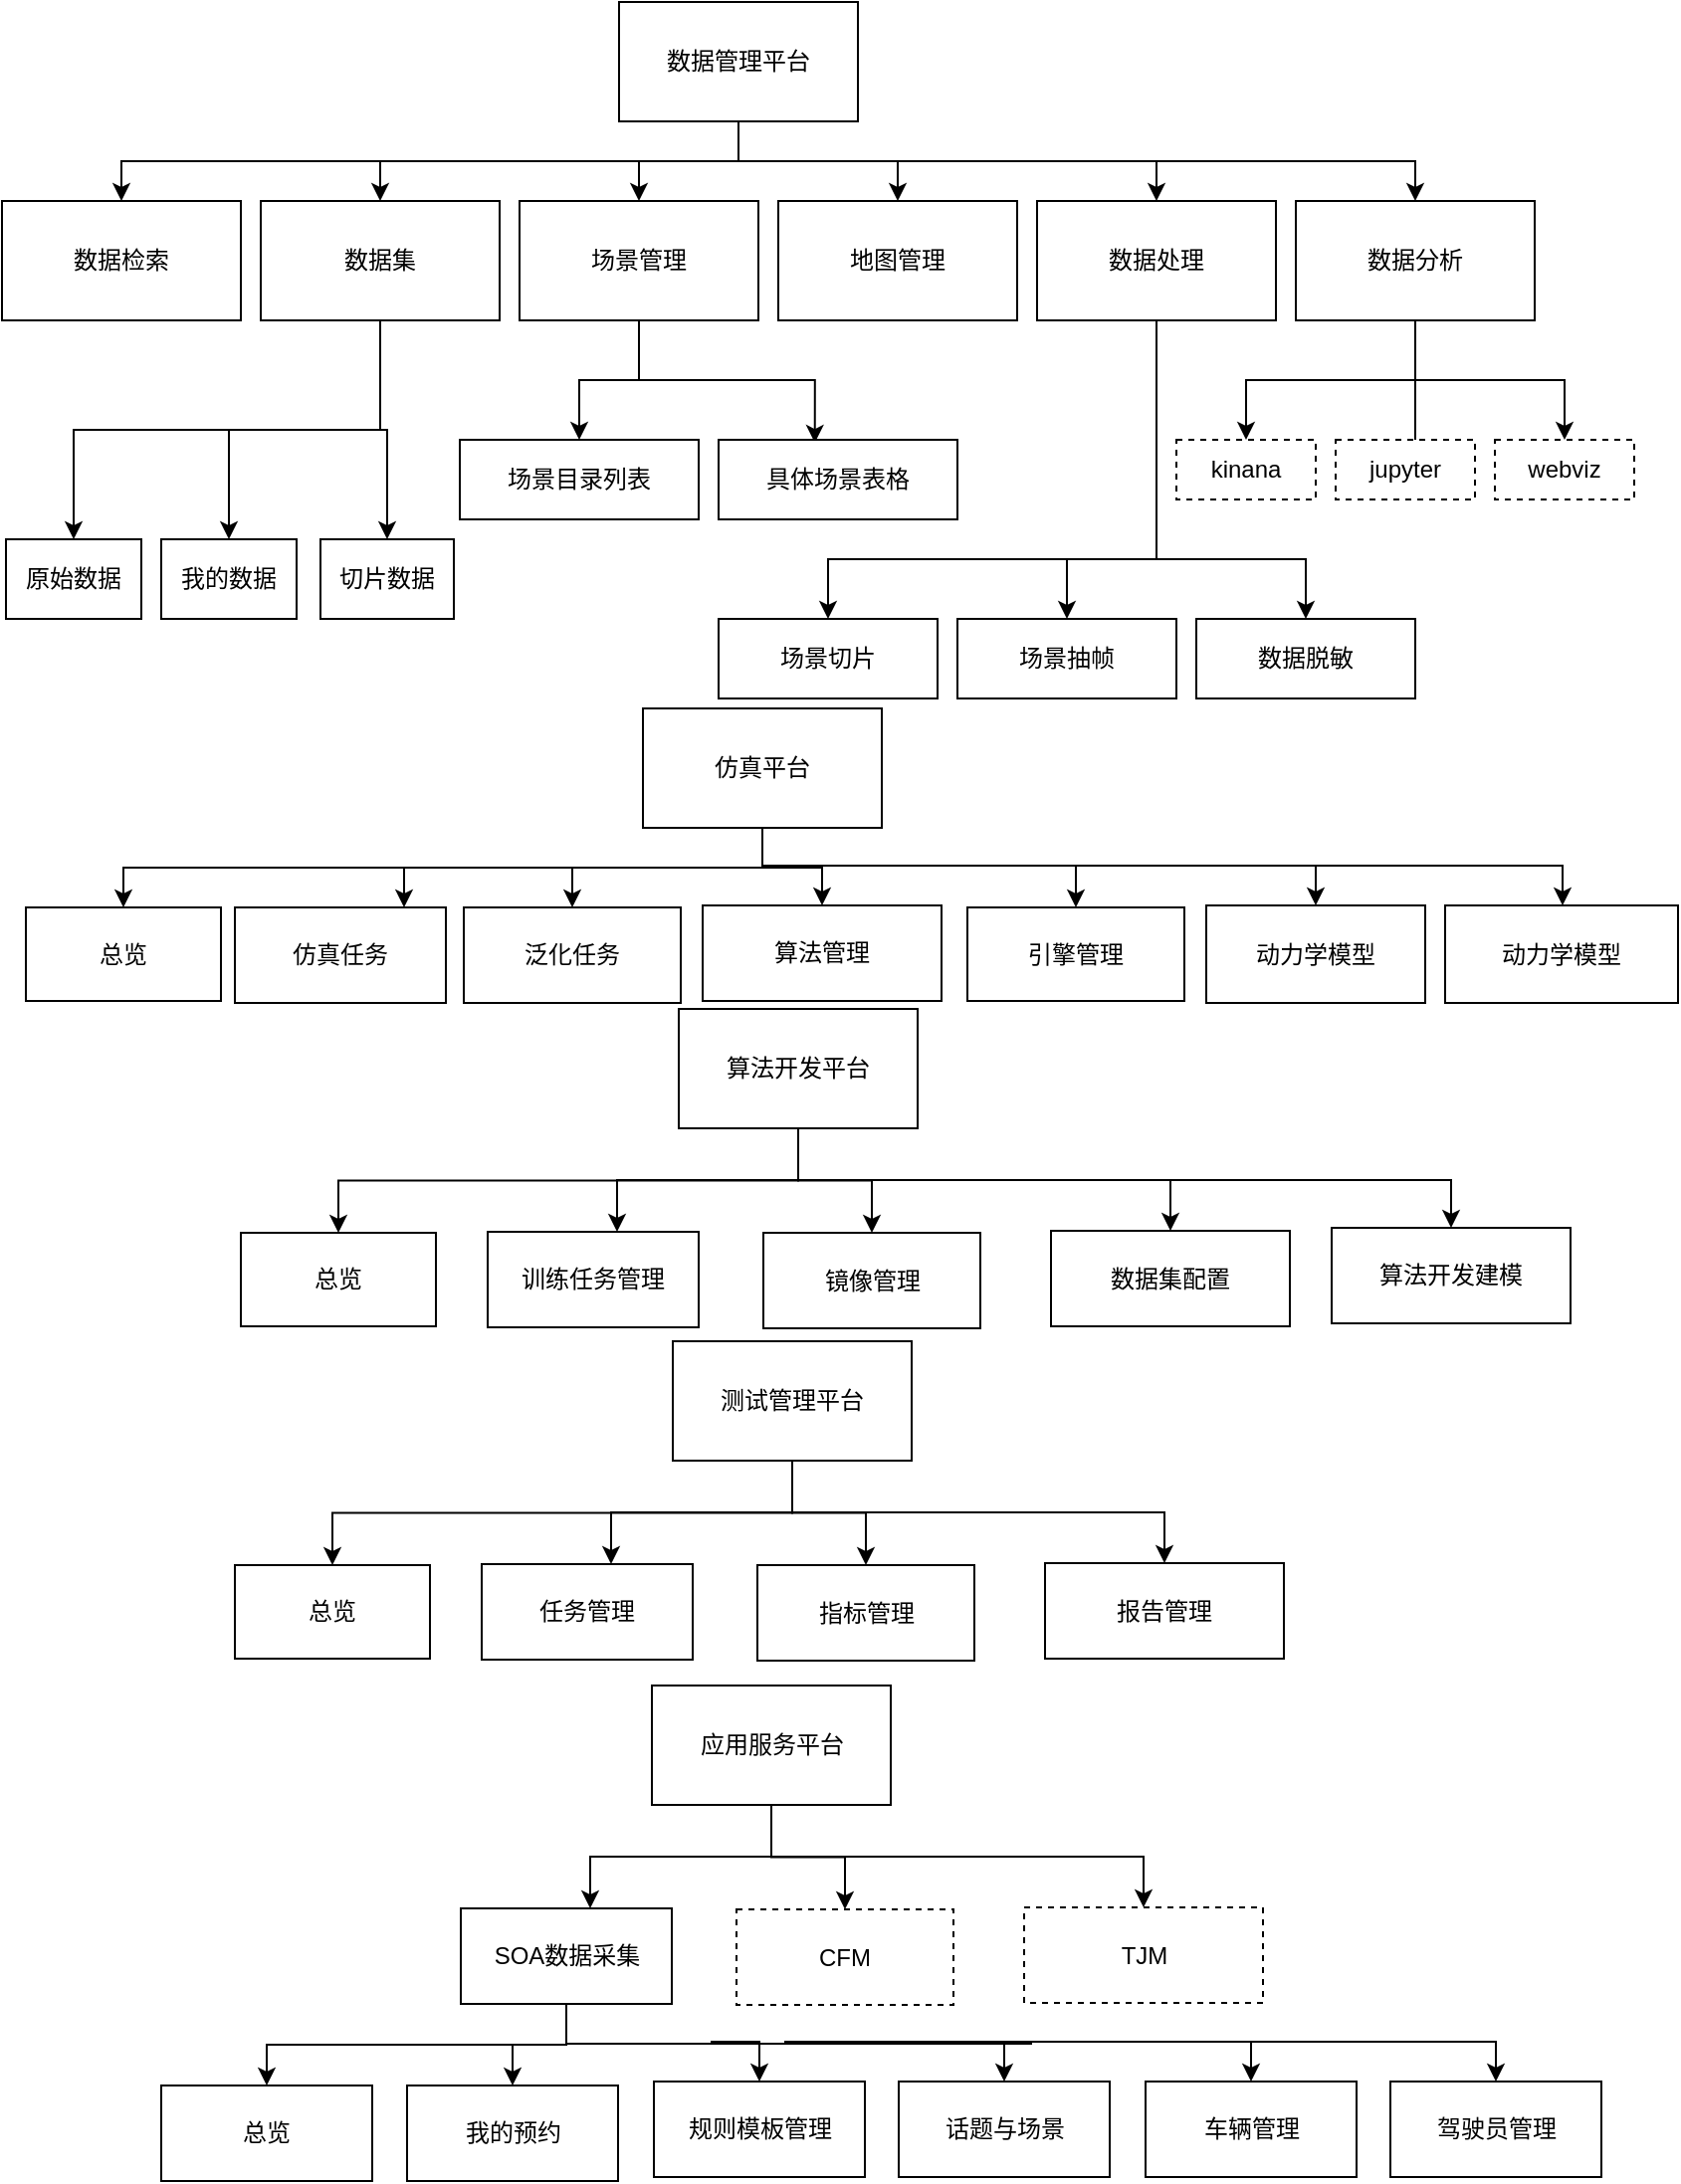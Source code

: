 <mxfile version="20.7.4" type="github">
  <diagram id="_A8IpiLYabqp5P0kjukN" name="Page-1">
    <mxGraphModel dx="1306" dy="836" grid="0" gridSize="10" guides="1" tooltips="1" connect="1" arrows="1" fold="1" page="1" pageScale="1" pageWidth="850" pageHeight="1100" math="0" shadow="0">
      <root>
        <mxCell id="0" />
        <mxCell id="1" parent="0" />
        <mxCell id="BcWqqUQt53bp1y9_nAg2-8" style="edgeStyle=orthogonalEdgeStyle;rounded=0;orthogonalLoop=1;jettySize=auto;html=1;exitX=0.5;exitY=1;exitDx=0;exitDy=0;" parent="1" source="BcWqqUQt53bp1y9_nAg2-1" target="BcWqqUQt53bp1y9_nAg2-2" edge="1">
          <mxGeometry relative="1" as="geometry" />
        </mxCell>
        <mxCell id="BcWqqUQt53bp1y9_nAg2-9" style="edgeStyle=orthogonalEdgeStyle;rounded=0;orthogonalLoop=1;jettySize=auto;html=1;" parent="1" source="BcWqqUQt53bp1y9_nAg2-1" target="BcWqqUQt53bp1y9_nAg2-3" edge="1">
          <mxGeometry relative="1" as="geometry">
            <Array as="points">
              <mxPoint x="372" y="80" />
              <mxPoint x="192" y="80" />
            </Array>
          </mxGeometry>
        </mxCell>
        <mxCell id="BcWqqUQt53bp1y9_nAg2-10" style="edgeStyle=orthogonalEdgeStyle;rounded=0;orthogonalLoop=1;jettySize=auto;html=1;entryX=0.5;entryY=0;entryDx=0;entryDy=0;" parent="1" source="BcWqqUQt53bp1y9_nAg2-1" target="BcWqqUQt53bp1y9_nAg2-4" edge="1">
          <mxGeometry relative="1" as="geometry" />
        </mxCell>
        <mxCell id="BcWqqUQt53bp1y9_nAg2-11" style="edgeStyle=orthogonalEdgeStyle;rounded=0;orthogonalLoop=1;jettySize=auto;html=1;" parent="1" source="BcWqqUQt53bp1y9_nAg2-1" target="BcWqqUQt53bp1y9_nAg2-5" edge="1">
          <mxGeometry relative="1" as="geometry" />
        </mxCell>
        <mxCell id="BcWqqUQt53bp1y9_nAg2-12" style="edgeStyle=orthogonalEdgeStyle;rounded=0;orthogonalLoop=1;jettySize=auto;html=1;entryX=0.5;entryY=0;entryDx=0;entryDy=0;" parent="1" source="BcWqqUQt53bp1y9_nAg2-1" target="BcWqqUQt53bp1y9_nAg2-6" edge="1">
          <mxGeometry relative="1" as="geometry">
            <Array as="points">
              <mxPoint x="372" y="80" />
              <mxPoint x="582" y="80" />
            </Array>
          </mxGeometry>
        </mxCell>
        <mxCell id="BcWqqUQt53bp1y9_nAg2-13" style="edgeStyle=orthogonalEdgeStyle;rounded=0;orthogonalLoop=1;jettySize=auto;html=1;entryX=0.5;entryY=0;entryDx=0;entryDy=0;" parent="1" source="BcWqqUQt53bp1y9_nAg2-1" target="BcWqqUQt53bp1y9_nAg2-7" edge="1">
          <mxGeometry relative="1" as="geometry">
            <Array as="points">
              <mxPoint x="372" y="80" />
              <mxPoint x="712" y="80" />
            </Array>
          </mxGeometry>
        </mxCell>
        <mxCell id="BcWqqUQt53bp1y9_nAg2-1" value="数据管理平台" style="rounded=0;whiteSpace=wrap;html=1;" parent="1" vertex="1">
          <mxGeometry x="312" width="120" height="60" as="geometry" />
        </mxCell>
        <mxCell id="BcWqqUQt53bp1y9_nAg2-2" value="数据检索" style="rounded=0;whiteSpace=wrap;html=1;" parent="1" vertex="1">
          <mxGeometry x="2" y="100" width="120" height="60" as="geometry" />
        </mxCell>
        <mxCell id="BcWqqUQt53bp1y9_nAg2-21" style="edgeStyle=orthogonalEdgeStyle;rounded=0;orthogonalLoop=1;jettySize=auto;html=1;exitX=0.5;exitY=1;exitDx=0;exitDy=0;" parent="1" source="BcWqqUQt53bp1y9_nAg2-3" target="BcWqqUQt53bp1y9_nAg2-17" edge="1">
          <mxGeometry relative="1" as="geometry">
            <mxPoint x="142" y="190" as="sourcePoint" />
          </mxGeometry>
        </mxCell>
        <mxCell id="BcWqqUQt53bp1y9_nAg2-25" style="edgeStyle=orthogonalEdgeStyle;rounded=0;orthogonalLoop=1;jettySize=auto;html=1;" parent="1" source="BcWqqUQt53bp1y9_nAg2-3" target="BcWqqUQt53bp1y9_nAg2-16" edge="1">
          <mxGeometry relative="1" as="geometry" />
        </mxCell>
        <mxCell id="BcWqqUQt53bp1y9_nAg2-27" style="edgeStyle=orthogonalEdgeStyle;rounded=0;orthogonalLoop=1;jettySize=auto;html=1;exitX=0.5;exitY=1;exitDx=0;exitDy=0;entryX=0.5;entryY=0;entryDx=0;entryDy=0;" parent="1" source="BcWqqUQt53bp1y9_nAg2-3" target="BcWqqUQt53bp1y9_nAg2-14" edge="1">
          <mxGeometry relative="1" as="geometry" />
        </mxCell>
        <mxCell id="BcWqqUQt53bp1y9_nAg2-3" value="数据集" style="rounded=0;whiteSpace=wrap;html=1;" parent="1" vertex="1">
          <mxGeometry x="132" y="100" width="120" height="60" as="geometry" />
        </mxCell>
        <mxCell id="BcWqqUQt53bp1y9_nAg2-30" style="edgeStyle=orthogonalEdgeStyle;rounded=0;orthogonalLoop=1;jettySize=auto;html=1;exitX=0.5;exitY=1;exitDx=0;exitDy=0;entryX=0.5;entryY=0;entryDx=0;entryDy=0;" parent="1" source="BcWqqUQt53bp1y9_nAg2-4" target="BcWqqUQt53bp1y9_nAg2-22" edge="1">
          <mxGeometry relative="1" as="geometry" />
        </mxCell>
        <mxCell id="BcWqqUQt53bp1y9_nAg2-31" style="edgeStyle=orthogonalEdgeStyle;rounded=0;orthogonalLoop=1;jettySize=auto;html=1;entryX=0.403;entryY=0.038;entryDx=0;entryDy=0;entryPerimeter=0;" parent="1" source="BcWqqUQt53bp1y9_nAg2-4" target="BcWqqUQt53bp1y9_nAg2-28" edge="1">
          <mxGeometry relative="1" as="geometry" />
        </mxCell>
        <mxCell id="BcWqqUQt53bp1y9_nAg2-4" value="场景管理" style="rounded=0;whiteSpace=wrap;html=1;" parent="1" vertex="1">
          <mxGeometry x="262" y="100" width="120" height="60" as="geometry" />
        </mxCell>
        <mxCell id="BcWqqUQt53bp1y9_nAg2-5" value="地图管理" style="rounded=0;whiteSpace=wrap;html=1;" parent="1" vertex="1">
          <mxGeometry x="392" y="100" width="120" height="60" as="geometry" />
        </mxCell>
        <mxCell id="BcWqqUQt53bp1y9_nAg2-36" style="edgeStyle=orthogonalEdgeStyle;rounded=0;orthogonalLoop=1;jettySize=auto;html=1;" parent="1" source="BcWqqUQt53bp1y9_nAg2-6" edge="1">
          <mxGeometry relative="1" as="geometry">
            <mxPoint x="537" y="310" as="targetPoint" />
            <Array as="points">
              <mxPoint x="582" y="280" />
              <mxPoint x="537" y="280" />
            </Array>
          </mxGeometry>
        </mxCell>
        <mxCell id="BcWqqUQt53bp1y9_nAg2-40" style="edgeStyle=orthogonalEdgeStyle;rounded=0;orthogonalLoop=1;jettySize=auto;html=1;exitX=0.5;exitY=1;exitDx=0;exitDy=0;" parent="1" source="BcWqqUQt53bp1y9_nAg2-6" edge="1">
          <mxGeometry relative="1" as="geometry">
            <mxPoint x="417" y="310" as="targetPoint" />
            <Array as="points">
              <mxPoint x="582" y="280" />
              <mxPoint x="417" y="280" />
            </Array>
          </mxGeometry>
        </mxCell>
        <mxCell id="BcWqqUQt53bp1y9_nAg2-41" style="edgeStyle=orthogonalEdgeStyle;rounded=0;orthogonalLoop=1;jettySize=auto;html=1;" parent="1" source="BcWqqUQt53bp1y9_nAg2-6" edge="1">
          <mxGeometry relative="1" as="geometry">
            <mxPoint x="657" y="310" as="targetPoint" />
            <Array as="points">
              <mxPoint x="582" y="280" />
              <mxPoint x="657" y="280" />
            </Array>
          </mxGeometry>
        </mxCell>
        <mxCell id="BcWqqUQt53bp1y9_nAg2-6" value="数据处理" style="rounded=0;whiteSpace=wrap;html=1;" parent="1" vertex="1">
          <mxGeometry x="522" y="100" width="120" height="60" as="geometry" />
        </mxCell>
        <mxCell id="BcWqqUQt53bp1y9_nAg2-47" style="edgeStyle=orthogonalEdgeStyle;rounded=0;orthogonalLoop=1;jettySize=auto;html=1;" parent="1" source="BcWqqUQt53bp1y9_nAg2-7" target="BcWqqUQt53bp1y9_nAg2-44" edge="1">
          <mxGeometry relative="1" as="geometry" />
        </mxCell>
        <mxCell id="BcWqqUQt53bp1y9_nAg2-48" style="edgeStyle=orthogonalEdgeStyle;rounded=0;orthogonalLoop=1;jettySize=auto;html=1;entryX=0.571;entryY=0.333;entryDx=0;entryDy=0;entryPerimeter=0;" parent="1" source="BcWqqUQt53bp1y9_nAg2-7" target="BcWqqUQt53bp1y9_nAg2-45" edge="1">
          <mxGeometry relative="1" as="geometry" />
        </mxCell>
        <mxCell id="BcWqqUQt53bp1y9_nAg2-49" style="edgeStyle=orthogonalEdgeStyle;rounded=0;orthogonalLoop=1;jettySize=auto;html=1;entryX=0.5;entryY=0;entryDx=0;entryDy=0;" parent="1" source="BcWqqUQt53bp1y9_nAg2-7" target="BcWqqUQt53bp1y9_nAg2-46" edge="1">
          <mxGeometry relative="1" as="geometry" />
        </mxCell>
        <mxCell id="BcWqqUQt53bp1y9_nAg2-7" value="数据分析" style="rounded=0;whiteSpace=wrap;html=1;" parent="1" vertex="1">
          <mxGeometry x="652" y="100" width="120" height="60" as="geometry" />
        </mxCell>
        <mxCell id="BcWqqUQt53bp1y9_nAg2-14" value="原始数据" style="rounded=0;whiteSpace=wrap;html=1;" parent="1" vertex="1">
          <mxGeometry x="4" y="270" width="68" height="40" as="geometry" />
        </mxCell>
        <mxCell id="BcWqqUQt53bp1y9_nAg2-16" value="我的数据" style="rounded=0;whiteSpace=wrap;html=1;" parent="1" vertex="1">
          <mxGeometry x="82" y="270" width="68" height="40" as="geometry" />
        </mxCell>
        <mxCell id="BcWqqUQt53bp1y9_nAg2-17" value="切片数据" style="rounded=0;whiteSpace=wrap;html=1;" parent="1" vertex="1">
          <mxGeometry x="162" y="270" width="67" height="40" as="geometry" />
        </mxCell>
        <mxCell id="BcWqqUQt53bp1y9_nAg2-22" value="场景目录列表" style="rounded=0;whiteSpace=wrap;html=1;" parent="1" vertex="1">
          <mxGeometry x="232" y="220" width="120" height="40" as="geometry" />
        </mxCell>
        <mxCell id="BcWqqUQt53bp1y9_nAg2-28" value="具体场景表格" style="rounded=0;whiteSpace=wrap;html=1;" parent="1" vertex="1">
          <mxGeometry x="362" y="220" width="120" height="40" as="geometry" />
        </mxCell>
        <mxCell id="BcWqqUQt53bp1y9_nAg2-32" value="场景切片" style="rounded=0;whiteSpace=wrap;html=1;" parent="1" vertex="1">
          <mxGeometry x="362" y="310" width="110" height="40" as="geometry" />
        </mxCell>
        <mxCell id="BcWqqUQt53bp1y9_nAg2-33" value="场景抽帧" style="rounded=0;whiteSpace=wrap;html=1;" parent="1" vertex="1">
          <mxGeometry x="482" y="310" width="110" height="40" as="geometry" />
        </mxCell>
        <mxCell id="BcWqqUQt53bp1y9_nAg2-34" value="数据脱敏" style="rounded=0;whiteSpace=wrap;html=1;" parent="1" vertex="1">
          <mxGeometry x="602" y="310" width="110" height="40" as="geometry" />
        </mxCell>
        <mxCell id="BcWqqUQt53bp1y9_nAg2-44" value="kinana" style="rounded=0;whiteSpace=wrap;html=1;fillStyle=auto;dashed=1;" parent="1" vertex="1">
          <mxGeometry x="592" y="220" width="70" height="30" as="geometry" />
        </mxCell>
        <mxCell id="BcWqqUQt53bp1y9_nAg2-45" value="jupyter" style="rounded=0;whiteSpace=wrap;html=1;dashed=1;" parent="1" vertex="1">
          <mxGeometry x="672" y="220" width="70" height="30" as="geometry" />
        </mxCell>
        <mxCell id="BcWqqUQt53bp1y9_nAg2-46" value="webviz" style="rounded=0;whiteSpace=wrap;html=1;dashed=1;" parent="1" vertex="1">
          <mxGeometry x="752" y="220" width="70" height="30" as="geometry" />
        </mxCell>
        <mxCell id="BcWqqUQt53bp1y9_nAg2-50" style="edgeStyle=orthogonalEdgeStyle;rounded=0;orthogonalLoop=1;jettySize=auto;html=1;exitX=0.5;exitY=1;exitDx=0;exitDy=0;" parent="1" source="BcWqqUQt53bp1y9_nAg2-56" target="BcWqqUQt53bp1y9_nAg2-57" edge="1">
          <mxGeometry relative="1" as="geometry" />
        </mxCell>
        <mxCell id="BcWqqUQt53bp1y9_nAg2-51" style="edgeStyle=orthogonalEdgeStyle;rounded=0;orthogonalLoop=1;jettySize=auto;html=1;" parent="1" source="BcWqqUQt53bp1y9_nAg2-56" target="BcWqqUQt53bp1y9_nAg2-61" edge="1">
          <mxGeometry relative="1" as="geometry">
            <Array as="points">
              <mxPoint x="384" y="435" />
              <mxPoint x="204" y="435" />
            </Array>
          </mxGeometry>
        </mxCell>
        <mxCell id="BcWqqUQt53bp1y9_nAg2-52" style="edgeStyle=orthogonalEdgeStyle;rounded=0;orthogonalLoop=1;jettySize=auto;html=1;entryX=0.5;entryY=0;entryDx=0;entryDy=0;" parent="1" source="BcWqqUQt53bp1y9_nAg2-56" target="BcWqqUQt53bp1y9_nAg2-64" edge="1">
          <mxGeometry relative="1" as="geometry" />
        </mxCell>
        <mxCell id="BcWqqUQt53bp1y9_nAg2-53" style="edgeStyle=orthogonalEdgeStyle;rounded=0;orthogonalLoop=1;jettySize=auto;html=1;" parent="1" source="BcWqqUQt53bp1y9_nAg2-56" target="BcWqqUQt53bp1y9_nAg2-65" edge="1">
          <mxGeometry relative="1" as="geometry" />
        </mxCell>
        <mxCell id="BcWqqUQt53bp1y9_nAg2-90" style="edgeStyle=orthogonalEdgeStyle;rounded=0;orthogonalLoop=1;jettySize=auto;html=1;entryX=0.5;entryY=0;entryDx=0;entryDy=0;" parent="1" source="BcWqqUQt53bp1y9_nAg2-56" target="BcWqqUQt53bp1y9_nAg2-69" edge="1">
          <mxGeometry relative="1" as="geometry">
            <Array as="points">
              <mxPoint x="384" y="434" />
              <mxPoint x="542" y="434" />
            </Array>
          </mxGeometry>
        </mxCell>
        <mxCell id="BcWqqUQt53bp1y9_nAg2-91" style="edgeStyle=orthogonalEdgeStyle;rounded=0;orthogonalLoop=1;jettySize=auto;html=1;" parent="1" source="BcWqqUQt53bp1y9_nAg2-56" target="BcWqqUQt53bp1y9_nAg2-73" edge="1">
          <mxGeometry relative="1" as="geometry">
            <Array as="points">
              <mxPoint x="384" y="434" />
              <mxPoint x="662" y="434" />
            </Array>
          </mxGeometry>
        </mxCell>
        <mxCell id="BcWqqUQt53bp1y9_nAg2-92" style="edgeStyle=orthogonalEdgeStyle;rounded=0;orthogonalLoop=1;jettySize=auto;html=1;" parent="1" source="BcWqqUQt53bp1y9_nAg2-56" target="BcWqqUQt53bp1y9_nAg2-85" edge="1">
          <mxGeometry relative="1" as="geometry">
            <Array as="points">
              <mxPoint x="384" y="434" />
              <mxPoint x="786" y="434" />
            </Array>
          </mxGeometry>
        </mxCell>
        <mxCell id="BcWqqUQt53bp1y9_nAg2-56" value="仿真平台" style="rounded=0;whiteSpace=wrap;html=1;" parent="1" vertex="1">
          <mxGeometry x="324" y="355" width="120" height="60" as="geometry" />
        </mxCell>
        <mxCell id="BcWqqUQt53bp1y9_nAg2-57" value="总览" style="rounded=0;whiteSpace=wrap;html=1;" parent="1" vertex="1">
          <mxGeometry x="14" y="455" width="98" height="47" as="geometry" />
        </mxCell>
        <mxCell id="BcWqqUQt53bp1y9_nAg2-61" value="仿真任务" style="rounded=0;whiteSpace=wrap;html=1;" parent="1" vertex="1">
          <mxGeometry x="119" y="455" width="106" height="48" as="geometry" />
        </mxCell>
        <mxCell id="BcWqqUQt53bp1y9_nAg2-64" value="泛化任务" style="rounded=0;whiteSpace=wrap;html=1;" parent="1" vertex="1">
          <mxGeometry x="234" y="455" width="109" height="48" as="geometry" />
        </mxCell>
        <mxCell id="BcWqqUQt53bp1y9_nAg2-65" value="算法管理" style="rounded=0;whiteSpace=wrap;html=1;" parent="1" vertex="1">
          <mxGeometry x="354" y="454" width="120" height="48" as="geometry" />
        </mxCell>
        <mxCell id="BcWqqUQt53bp1y9_nAg2-69" value="引擎管理" style="rounded=0;whiteSpace=wrap;html=1;" parent="1" vertex="1">
          <mxGeometry x="487" y="455" width="109" height="47" as="geometry" />
        </mxCell>
        <mxCell id="BcWqqUQt53bp1y9_nAg2-73" value="动力学模型" style="rounded=0;whiteSpace=wrap;html=1;" parent="1" vertex="1">
          <mxGeometry x="607" y="454" width="110" height="49" as="geometry" />
        </mxCell>
        <mxCell id="BcWqqUQt53bp1y9_nAg2-85" value="动力学模型" style="rounded=0;whiteSpace=wrap;html=1;" parent="1" vertex="1">
          <mxGeometry x="727" y="454" width="117" height="49" as="geometry" />
        </mxCell>
        <mxCell id="BcWqqUQt53bp1y9_nAg2-93" style="edgeStyle=orthogonalEdgeStyle;rounded=0;orthogonalLoop=1;jettySize=auto;html=1;exitX=0.5;exitY=1;exitDx=0;exitDy=0;" parent="1" source="BcWqqUQt53bp1y9_nAg2-100" target="BcWqqUQt53bp1y9_nAg2-101" edge="1">
          <mxGeometry relative="1" as="geometry" />
        </mxCell>
        <mxCell id="BcWqqUQt53bp1y9_nAg2-94" style="edgeStyle=orthogonalEdgeStyle;rounded=0;orthogonalLoop=1;jettySize=auto;html=1;" parent="1" source="BcWqqUQt53bp1y9_nAg2-100" target="BcWqqUQt53bp1y9_nAg2-102" edge="1">
          <mxGeometry relative="1" as="geometry">
            <Array as="points">
              <mxPoint x="402" y="592" />
              <mxPoint x="311" y="592" />
            </Array>
          </mxGeometry>
        </mxCell>
        <mxCell id="BcWqqUQt53bp1y9_nAg2-95" style="edgeStyle=orthogonalEdgeStyle;rounded=0;orthogonalLoop=1;jettySize=auto;html=1;entryX=0.5;entryY=0;entryDx=0;entryDy=0;" parent="1" source="BcWqqUQt53bp1y9_nAg2-100" target="BcWqqUQt53bp1y9_nAg2-103" edge="1">
          <mxGeometry relative="1" as="geometry" />
        </mxCell>
        <mxCell id="BcWqqUQt53bp1y9_nAg2-96" style="edgeStyle=orthogonalEdgeStyle;rounded=0;orthogonalLoop=1;jettySize=auto;html=1;" parent="1" source="BcWqqUQt53bp1y9_nAg2-100" target="BcWqqUQt53bp1y9_nAg2-104" edge="1">
          <mxGeometry relative="1" as="geometry">
            <Array as="points">
              <mxPoint x="402" y="592" />
              <mxPoint x="589" y="592" />
            </Array>
          </mxGeometry>
        </mxCell>
        <mxCell id="6jQcg8PdpzkxOkoUftYS-2" style="edgeStyle=orthogonalEdgeStyle;rounded=0;orthogonalLoop=1;jettySize=auto;html=1;" edge="1" parent="1" source="BcWqqUQt53bp1y9_nAg2-100" target="6jQcg8PdpzkxOkoUftYS-1">
          <mxGeometry relative="1" as="geometry">
            <Array as="points">
              <mxPoint x="402" y="592" />
              <mxPoint x="730" y="592" />
            </Array>
          </mxGeometry>
        </mxCell>
        <mxCell id="BcWqqUQt53bp1y9_nAg2-100" value="算法开发平台" style="rounded=0;whiteSpace=wrap;html=1;" parent="1" vertex="1">
          <mxGeometry x="342" y="506" width="120" height="60" as="geometry" />
        </mxCell>
        <mxCell id="BcWqqUQt53bp1y9_nAg2-101" value="总览" style="rounded=0;whiteSpace=wrap;html=1;" parent="1" vertex="1">
          <mxGeometry x="122" y="618.5" width="98" height="47" as="geometry" />
        </mxCell>
        <mxCell id="BcWqqUQt53bp1y9_nAg2-102" value="训练任务管理" style="rounded=0;whiteSpace=wrap;html=1;" parent="1" vertex="1">
          <mxGeometry x="246" y="618" width="106" height="48" as="geometry" />
        </mxCell>
        <mxCell id="BcWqqUQt53bp1y9_nAg2-103" value="镜像管理" style="rounded=0;whiteSpace=wrap;html=1;" parent="1" vertex="1">
          <mxGeometry x="384.5" y="618.5" width="109" height="48" as="geometry" />
        </mxCell>
        <mxCell id="BcWqqUQt53bp1y9_nAg2-104" value="数据集配置" style="rounded=0;whiteSpace=wrap;html=1;" parent="1" vertex="1">
          <mxGeometry x="529" y="617.5" width="120" height="48" as="geometry" />
        </mxCell>
        <mxCell id="BcWqqUQt53bp1y9_nAg2-108" style="edgeStyle=orthogonalEdgeStyle;rounded=0;orthogonalLoop=1;jettySize=auto;html=1;exitX=0.5;exitY=1;exitDx=0;exitDy=0;" parent="1" source="BcWqqUQt53bp1y9_nAg2-112" target="BcWqqUQt53bp1y9_nAg2-113" edge="1">
          <mxGeometry relative="1" as="geometry" />
        </mxCell>
        <mxCell id="BcWqqUQt53bp1y9_nAg2-109" style="edgeStyle=orthogonalEdgeStyle;rounded=0;orthogonalLoop=1;jettySize=auto;html=1;" parent="1" source="BcWqqUQt53bp1y9_nAg2-112" target="BcWqqUQt53bp1y9_nAg2-114" edge="1">
          <mxGeometry relative="1" as="geometry">
            <Array as="points">
              <mxPoint x="399" y="759" />
              <mxPoint x="308" y="759" />
            </Array>
          </mxGeometry>
        </mxCell>
        <mxCell id="BcWqqUQt53bp1y9_nAg2-110" style="edgeStyle=orthogonalEdgeStyle;rounded=0;orthogonalLoop=1;jettySize=auto;html=1;entryX=0.5;entryY=0;entryDx=0;entryDy=0;" parent="1" source="BcWqqUQt53bp1y9_nAg2-112" target="BcWqqUQt53bp1y9_nAg2-115" edge="1">
          <mxGeometry relative="1" as="geometry" />
        </mxCell>
        <mxCell id="BcWqqUQt53bp1y9_nAg2-111" style="edgeStyle=orthogonalEdgeStyle;rounded=0;orthogonalLoop=1;jettySize=auto;html=1;" parent="1" source="BcWqqUQt53bp1y9_nAg2-112" target="BcWqqUQt53bp1y9_nAg2-116" edge="1">
          <mxGeometry relative="1" as="geometry">
            <Array as="points">
              <mxPoint x="399" y="759" />
              <mxPoint x="586" y="759" />
            </Array>
          </mxGeometry>
        </mxCell>
        <mxCell id="BcWqqUQt53bp1y9_nAg2-112" value="测试管理平台" style="rounded=0;whiteSpace=wrap;html=1;" parent="1" vertex="1">
          <mxGeometry x="339" y="673" width="120" height="60" as="geometry" />
        </mxCell>
        <mxCell id="BcWqqUQt53bp1y9_nAg2-113" value="总览" style="rounded=0;whiteSpace=wrap;html=1;" parent="1" vertex="1">
          <mxGeometry x="119" y="785.5" width="98" height="47" as="geometry" />
        </mxCell>
        <mxCell id="BcWqqUQt53bp1y9_nAg2-114" value="任务管理" style="rounded=0;whiteSpace=wrap;html=1;" parent="1" vertex="1">
          <mxGeometry x="243" y="785" width="106" height="48" as="geometry" />
        </mxCell>
        <mxCell id="BcWqqUQt53bp1y9_nAg2-115" value="指标管理" style="rounded=0;whiteSpace=wrap;html=1;" parent="1" vertex="1">
          <mxGeometry x="381.5" y="785.5" width="109" height="48" as="geometry" />
        </mxCell>
        <mxCell id="BcWqqUQt53bp1y9_nAg2-116" value="报告管理" style="rounded=0;whiteSpace=wrap;html=1;" parent="1" vertex="1">
          <mxGeometry x="526" y="784.5" width="120" height="48" as="geometry" />
        </mxCell>
        <mxCell id="BcWqqUQt53bp1y9_nAg2-118" style="edgeStyle=orthogonalEdgeStyle;rounded=0;orthogonalLoop=1;jettySize=auto;html=1;" parent="1" source="BcWqqUQt53bp1y9_nAg2-121" target="BcWqqUQt53bp1y9_nAg2-123" edge="1">
          <mxGeometry relative="1" as="geometry">
            <Array as="points">
              <mxPoint x="388.5" y="932" />
              <mxPoint x="297.5" y="932" />
            </Array>
          </mxGeometry>
        </mxCell>
        <mxCell id="BcWqqUQt53bp1y9_nAg2-119" style="edgeStyle=orthogonalEdgeStyle;rounded=0;orthogonalLoop=1;jettySize=auto;html=1;entryX=0.5;entryY=0;entryDx=0;entryDy=0;" parent="1" source="BcWqqUQt53bp1y9_nAg2-121" target="BcWqqUQt53bp1y9_nAg2-124" edge="1">
          <mxGeometry relative="1" as="geometry" />
        </mxCell>
        <mxCell id="BcWqqUQt53bp1y9_nAg2-120" style="edgeStyle=orthogonalEdgeStyle;rounded=0;orthogonalLoop=1;jettySize=auto;html=1;" parent="1" source="BcWqqUQt53bp1y9_nAg2-121" target="BcWqqUQt53bp1y9_nAg2-125" edge="1">
          <mxGeometry relative="1" as="geometry">
            <Array as="points">
              <mxPoint x="388.5" y="932" />
              <mxPoint x="575.5" y="932" />
            </Array>
          </mxGeometry>
        </mxCell>
        <mxCell id="BcWqqUQt53bp1y9_nAg2-121" value="应用服务平台" style="rounded=0;whiteSpace=wrap;html=1;" parent="1" vertex="1">
          <mxGeometry x="328.5" y="846" width="120" height="60" as="geometry" />
        </mxCell>
        <mxCell id="BcWqqUQt53bp1y9_nAg2-147" style="edgeStyle=orthogonalEdgeStyle;rounded=0;orthogonalLoop=1;jettySize=auto;html=1;exitX=0.5;exitY=1;exitDx=0;exitDy=0;" parent="1" source="BcWqqUQt53bp1y9_nAg2-123" target="BcWqqUQt53bp1y9_nAg2-130" edge="1">
          <mxGeometry relative="1" as="geometry" />
        </mxCell>
        <mxCell id="BcWqqUQt53bp1y9_nAg2-148" style="edgeStyle=orthogonalEdgeStyle;rounded=0;orthogonalLoop=1;jettySize=auto;html=1;" parent="1" source="BcWqqUQt53bp1y9_nAg2-123" target="BcWqqUQt53bp1y9_nAg2-131" edge="1">
          <mxGeometry relative="1" as="geometry" />
        </mxCell>
        <mxCell id="BcWqqUQt53bp1y9_nAg2-149" style="edgeStyle=orthogonalEdgeStyle;rounded=0;orthogonalLoop=1;jettySize=auto;html=1;" parent="1" source="BcWqqUQt53bp1y9_nAg2-123" target="BcWqqUQt53bp1y9_nAg2-132" edge="1">
          <mxGeometry relative="1" as="geometry" />
        </mxCell>
        <mxCell id="BcWqqUQt53bp1y9_nAg2-150" style="edgeStyle=orthogonalEdgeStyle;rounded=0;orthogonalLoop=1;jettySize=auto;html=1;exitX=0.5;exitY=1;exitDx=0;exitDy=0;entryX=0.5;entryY=0;entryDx=0;entryDy=0;" parent="1" source="BcWqqUQt53bp1y9_nAg2-123" target="BcWqqUQt53bp1y9_nAg2-133" edge="1">
          <mxGeometry relative="1" as="geometry" />
        </mxCell>
        <mxCell id="BcWqqUQt53bp1y9_nAg2-151" style="edgeStyle=orthogonalEdgeStyle;rounded=0;orthogonalLoop=1;jettySize=auto;html=1;exitX=0.5;exitY=1;exitDx=0;exitDy=0;" parent="1" source="BcWqqUQt53bp1y9_nAg2-123" target="BcWqqUQt53bp1y9_nAg2-134" edge="1">
          <mxGeometry relative="1" as="geometry" />
        </mxCell>
        <mxCell id="BcWqqUQt53bp1y9_nAg2-152" style="edgeStyle=orthogonalEdgeStyle;rounded=0;orthogonalLoop=1;jettySize=auto;html=1;exitX=0.5;exitY=1;exitDx=0;exitDy=0;entryX=0.5;entryY=0;entryDx=0;entryDy=0;" parent="1" source="BcWqqUQt53bp1y9_nAg2-123" target="BcWqqUQt53bp1y9_nAg2-135" edge="1">
          <mxGeometry relative="1" as="geometry" />
        </mxCell>
        <mxCell id="BcWqqUQt53bp1y9_nAg2-123" value="SOA数据采集" style="rounded=0;whiteSpace=wrap;html=1;" parent="1" vertex="1">
          <mxGeometry x="232.5" y="958" width="106" height="48" as="geometry" />
        </mxCell>
        <mxCell id="BcWqqUQt53bp1y9_nAg2-124" value="CFM" style="rounded=0;whiteSpace=wrap;html=1;dashed=1;" parent="1" vertex="1">
          <mxGeometry x="371" y="958.5" width="109" height="48" as="geometry" />
        </mxCell>
        <mxCell id="BcWqqUQt53bp1y9_nAg2-125" value="TJM" style="rounded=0;whiteSpace=wrap;html=1;dashed=1;" parent="1" vertex="1">
          <mxGeometry x="515.5" y="957.5" width="120" height="48" as="geometry" />
        </mxCell>
        <mxCell id="BcWqqUQt53bp1y9_nAg2-136" value="" style="group" parent="1" vertex="1" connectable="0">
          <mxGeometry x="82" y="1045" width="723.5" height="50" as="geometry" />
        </mxCell>
        <mxCell id="BcWqqUQt53bp1y9_nAg2-130" value="总览" style="rounded=0;whiteSpace=wrap;html=1;" parent="BcWqqUQt53bp1y9_nAg2-136" vertex="1">
          <mxGeometry y="2" width="106" height="48" as="geometry" />
        </mxCell>
        <mxCell id="BcWqqUQt53bp1y9_nAg2-131" value="我的预约" style="rounded=0;whiteSpace=wrap;html=1;" parent="BcWqqUQt53bp1y9_nAg2-136" vertex="1">
          <mxGeometry x="123.5" y="2" width="106" height="48" as="geometry" />
        </mxCell>
        <mxCell id="BcWqqUQt53bp1y9_nAg2-132" value="规则模板管理" style="rounded=0;whiteSpace=wrap;html=1;" parent="BcWqqUQt53bp1y9_nAg2-136" vertex="1">
          <mxGeometry x="247.5" width="106" height="48" as="geometry" />
        </mxCell>
        <mxCell id="BcWqqUQt53bp1y9_nAg2-133" value="话题与场景" style="rounded=0;whiteSpace=wrap;html=1;" parent="BcWqqUQt53bp1y9_nAg2-136" vertex="1">
          <mxGeometry x="370.5" width="106" height="48" as="geometry" />
        </mxCell>
        <mxCell id="BcWqqUQt53bp1y9_nAg2-134" value="车辆管理" style="rounded=0;whiteSpace=wrap;html=1;" parent="BcWqqUQt53bp1y9_nAg2-136" vertex="1">
          <mxGeometry x="494.5" width="106" height="48" as="geometry" />
        </mxCell>
        <mxCell id="BcWqqUQt53bp1y9_nAg2-135" value="驾驶员管理" style="rounded=0;whiteSpace=wrap;html=1;" parent="BcWqqUQt53bp1y9_nAg2-136" vertex="1">
          <mxGeometry x="617.5" width="106" height="48" as="geometry" />
        </mxCell>
        <mxCell id="6jQcg8PdpzkxOkoUftYS-1" value="算法开发建模" style="rounded=0;whiteSpace=wrap;html=1;" vertex="1" parent="1">
          <mxGeometry x="670" y="616" width="120" height="48" as="geometry" />
        </mxCell>
      </root>
    </mxGraphModel>
  </diagram>
</mxfile>
